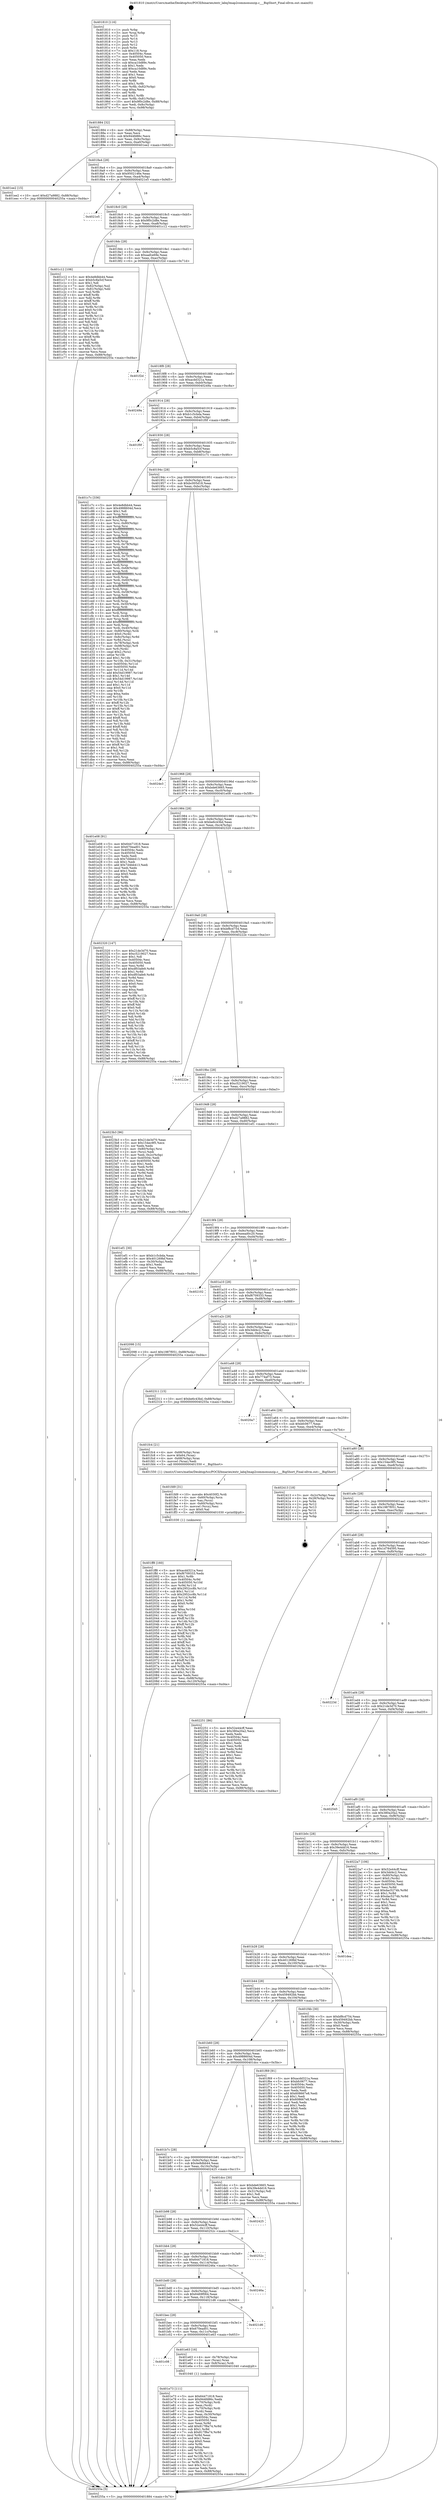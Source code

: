 digraph "0x401810" {
  label = "0x401810 (/mnt/c/Users/mathe/Desktop/tcc/POCII/binaries/extr_labq3map2commonunzip.c___BigShort_Final-ollvm.out::main(0))"
  labelloc = "t"
  node[shape=record]

  Entry [label="",width=0.3,height=0.3,shape=circle,fillcolor=black,style=filled]
  "0x401884" [label="{
     0x401884 [32]\l
     | [instrs]\l
     &nbsp;&nbsp;0x401884 \<+6\>: mov -0x88(%rbp),%eax\l
     &nbsp;&nbsp;0x40188a \<+2\>: mov %eax,%ecx\l
     &nbsp;&nbsp;0x40188c \<+6\>: sub $0x944fd86c,%ecx\l
     &nbsp;&nbsp;0x401892 \<+6\>: mov %eax,-0x9c(%rbp)\l
     &nbsp;&nbsp;0x401898 \<+6\>: mov %ecx,-0xa0(%rbp)\l
     &nbsp;&nbsp;0x40189e \<+6\>: je 0000000000401ee2 \<main+0x6d2\>\l
  }"]
  "0x401ee2" [label="{
     0x401ee2 [15]\l
     | [instrs]\l
     &nbsp;&nbsp;0x401ee2 \<+10\>: movl $0xd27a9882,-0x88(%rbp)\l
     &nbsp;&nbsp;0x401eec \<+5\>: jmp 000000000040255a \<main+0xd4a\>\l
  }"]
  "0x4018a4" [label="{
     0x4018a4 [28]\l
     | [instrs]\l
     &nbsp;&nbsp;0x4018a4 \<+5\>: jmp 00000000004018a9 \<main+0x99\>\l
     &nbsp;&nbsp;0x4018a9 \<+6\>: mov -0x9c(%rbp),%eax\l
     &nbsp;&nbsp;0x4018af \<+5\>: sub $0x9502146e,%eax\l
     &nbsp;&nbsp;0x4018b4 \<+6\>: mov %eax,-0xa4(%rbp)\l
     &nbsp;&nbsp;0x4018ba \<+6\>: je 00000000004021e5 \<main+0x9d5\>\l
  }"]
  Exit [label="",width=0.3,height=0.3,shape=circle,fillcolor=black,style=filled,peripheries=2]
  "0x4021e5" [label="{
     0x4021e5\l
  }", style=dashed]
  "0x4018c0" [label="{
     0x4018c0 [28]\l
     | [instrs]\l
     &nbsp;&nbsp;0x4018c0 \<+5\>: jmp 00000000004018c5 \<main+0xb5\>\l
     &nbsp;&nbsp;0x4018c5 \<+6\>: mov -0x9c(%rbp),%eax\l
     &nbsp;&nbsp;0x4018cb \<+5\>: sub $0x9f0c2d8e,%eax\l
     &nbsp;&nbsp;0x4018d0 \<+6\>: mov %eax,-0xa8(%rbp)\l
     &nbsp;&nbsp;0x4018d6 \<+6\>: je 0000000000401c12 \<main+0x402\>\l
  }"]
  "0x401ff8" [label="{
     0x401ff8 [160]\l
     | [instrs]\l
     &nbsp;&nbsp;0x401ff8 \<+5\>: mov $0xacdd321a,%esi\l
     &nbsp;&nbsp;0x401ffd \<+5\>: mov $0xf6709333,%edx\l
     &nbsp;&nbsp;0x402002 \<+3\>: mov $0x1,%r8b\l
     &nbsp;&nbsp;0x402005 \<+8\>: mov 0x40504c,%r9d\l
     &nbsp;&nbsp;0x40200d \<+8\>: mov 0x405050,%r10d\l
     &nbsp;&nbsp;0x402015 \<+3\>: mov %r9d,%r11d\l
     &nbsp;&nbsp;0x402018 \<+7\>: add $0x2952cc8b,%r11d\l
     &nbsp;&nbsp;0x40201f \<+4\>: sub $0x1,%r11d\l
     &nbsp;&nbsp;0x402023 \<+7\>: sub $0x2952cc8b,%r11d\l
     &nbsp;&nbsp;0x40202a \<+4\>: imul %r11d,%r9d\l
     &nbsp;&nbsp;0x40202e \<+4\>: and $0x1,%r9d\l
     &nbsp;&nbsp;0x402032 \<+4\>: cmp $0x0,%r9d\l
     &nbsp;&nbsp;0x402036 \<+3\>: sete %bl\l
     &nbsp;&nbsp;0x402039 \<+4\>: cmp $0xa,%r10d\l
     &nbsp;&nbsp;0x40203d \<+4\>: setl %r14b\l
     &nbsp;&nbsp;0x402041 \<+3\>: mov %bl,%r15b\l
     &nbsp;&nbsp;0x402044 \<+4\>: xor $0xff,%r15b\l
     &nbsp;&nbsp;0x402048 \<+3\>: mov %r14b,%r12b\l
     &nbsp;&nbsp;0x40204b \<+4\>: xor $0xff,%r12b\l
     &nbsp;&nbsp;0x40204f \<+4\>: xor $0x1,%r8b\l
     &nbsp;&nbsp;0x402053 \<+3\>: mov %r15b,%r13b\l
     &nbsp;&nbsp;0x402056 \<+4\>: and $0xff,%r13b\l
     &nbsp;&nbsp;0x40205a \<+3\>: and %r8b,%bl\l
     &nbsp;&nbsp;0x40205d \<+3\>: mov %r12b,%cl\l
     &nbsp;&nbsp;0x402060 \<+3\>: and $0xff,%cl\l
     &nbsp;&nbsp;0x402063 \<+3\>: and %r8b,%r14b\l
     &nbsp;&nbsp;0x402066 \<+3\>: or %bl,%r13b\l
     &nbsp;&nbsp;0x402069 \<+3\>: or %r14b,%cl\l
     &nbsp;&nbsp;0x40206c \<+3\>: xor %cl,%r13b\l
     &nbsp;&nbsp;0x40206f \<+3\>: or %r12b,%r15b\l
     &nbsp;&nbsp;0x402072 \<+4\>: xor $0xff,%r15b\l
     &nbsp;&nbsp;0x402076 \<+4\>: or $0x1,%r8b\l
     &nbsp;&nbsp;0x40207a \<+3\>: and %r8b,%r15b\l
     &nbsp;&nbsp;0x40207d \<+3\>: or %r15b,%r13b\l
     &nbsp;&nbsp;0x402080 \<+4\>: test $0x1,%r13b\l
     &nbsp;&nbsp;0x402084 \<+3\>: cmovne %edx,%esi\l
     &nbsp;&nbsp;0x402087 \<+6\>: mov %esi,-0x88(%rbp)\l
     &nbsp;&nbsp;0x40208d \<+6\>: mov %eax,-0x120(%rbp)\l
     &nbsp;&nbsp;0x402093 \<+5\>: jmp 000000000040255a \<main+0xd4a\>\l
  }"]
  "0x401c12" [label="{
     0x401c12 [106]\l
     | [instrs]\l
     &nbsp;&nbsp;0x401c12 \<+5\>: mov $0x4e8dbb44,%eax\l
     &nbsp;&nbsp;0x401c17 \<+5\>: mov $0xb5c8a5cf,%ecx\l
     &nbsp;&nbsp;0x401c1c \<+2\>: mov $0x1,%dl\l
     &nbsp;&nbsp;0x401c1e \<+7\>: mov -0x82(%rbp),%sil\l
     &nbsp;&nbsp;0x401c25 \<+7\>: mov -0x81(%rbp),%dil\l
     &nbsp;&nbsp;0x401c2c \<+3\>: mov %sil,%r8b\l
     &nbsp;&nbsp;0x401c2f \<+4\>: xor $0xff,%r8b\l
     &nbsp;&nbsp;0x401c33 \<+3\>: mov %dil,%r9b\l
     &nbsp;&nbsp;0x401c36 \<+4\>: xor $0xff,%r9b\l
     &nbsp;&nbsp;0x401c3a \<+3\>: xor $0x0,%dl\l
     &nbsp;&nbsp;0x401c3d \<+3\>: mov %r8b,%r10b\l
     &nbsp;&nbsp;0x401c40 \<+4\>: and $0x0,%r10b\l
     &nbsp;&nbsp;0x401c44 \<+3\>: and %dl,%sil\l
     &nbsp;&nbsp;0x401c47 \<+3\>: mov %r9b,%r11b\l
     &nbsp;&nbsp;0x401c4a \<+4\>: and $0x0,%r11b\l
     &nbsp;&nbsp;0x401c4e \<+3\>: and %dl,%dil\l
     &nbsp;&nbsp;0x401c51 \<+3\>: or %sil,%r10b\l
     &nbsp;&nbsp;0x401c54 \<+3\>: or %dil,%r11b\l
     &nbsp;&nbsp;0x401c57 \<+3\>: xor %r11b,%r10b\l
     &nbsp;&nbsp;0x401c5a \<+3\>: or %r9b,%r8b\l
     &nbsp;&nbsp;0x401c5d \<+4\>: xor $0xff,%r8b\l
     &nbsp;&nbsp;0x401c61 \<+3\>: or $0x0,%dl\l
     &nbsp;&nbsp;0x401c64 \<+3\>: and %dl,%r8b\l
     &nbsp;&nbsp;0x401c67 \<+3\>: or %r8b,%r10b\l
     &nbsp;&nbsp;0x401c6a \<+4\>: test $0x1,%r10b\l
     &nbsp;&nbsp;0x401c6e \<+3\>: cmovne %ecx,%eax\l
     &nbsp;&nbsp;0x401c71 \<+6\>: mov %eax,-0x88(%rbp)\l
     &nbsp;&nbsp;0x401c77 \<+5\>: jmp 000000000040255a \<main+0xd4a\>\l
  }"]
  "0x4018dc" [label="{
     0x4018dc [28]\l
     | [instrs]\l
     &nbsp;&nbsp;0x4018dc \<+5\>: jmp 00000000004018e1 \<main+0xd1\>\l
     &nbsp;&nbsp;0x4018e1 \<+6\>: mov -0x9c(%rbp),%eax\l
     &nbsp;&nbsp;0x4018e7 \<+5\>: sub $0xaafce69e,%eax\l
     &nbsp;&nbsp;0x4018ec \<+6\>: mov %eax,-0xac(%rbp)\l
     &nbsp;&nbsp;0x4018f2 \<+6\>: je 0000000000401f2d \<main+0x71d\>\l
  }"]
  "0x40255a" [label="{
     0x40255a [5]\l
     | [instrs]\l
     &nbsp;&nbsp;0x40255a \<+5\>: jmp 0000000000401884 \<main+0x74\>\l
  }"]
  "0x401810" [label="{
     0x401810 [116]\l
     | [instrs]\l
     &nbsp;&nbsp;0x401810 \<+1\>: push %rbp\l
     &nbsp;&nbsp;0x401811 \<+3\>: mov %rsp,%rbp\l
     &nbsp;&nbsp;0x401814 \<+2\>: push %r15\l
     &nbsp;&nbsp;0x401816 \<+2\>: push %r14\l
     &nbsp;&nbsp;0x401818 \<+2\>: push %r13\l
     &nbsp;&nbsp;0x40181a \<+2\>: push %r12\l
     &nbsp;&nbsp;0x40181c \<+1\>: push %rbx\l
     &nbsp;&nbsp;0x40181d \<+7\>: sub $0x118,%rsp\l
     &nbsp;&nbsp;0x401824 \<+7\>: mov 0x40504c,%eax\l
     &nbsp;&nbsp;0x40182b \<+7\>: mov 0x405050,%ecx\l
     &nbsp;&nbsp;0x401832 \<+2\>: mov %eax,%edx\l
     &nbsp;&nbsp;0x401834 \<+6\>: sub $0xca10d89c,%edx\l
     &nbsp;&nbsp;0x40183a \<+3\>: sub $0x1,%edx\l
     &nbsp;&nbsp;0x40183d \<+6\>: add $0xca10d89c,%edx\l
     &nbsp;&nbsp;0x401843 \<+3\>: imul %edx,%eax\l
     &nbsp;&nbsp;0x401846 \<+3\>: and $0x1,%eax\l
     &nbsp;&nbsp;0x401849 \<+3\>: cmp $0x0,%eax\l
     &nbsp;&nbsp;0x40184c \<+4\>: sete %r8b\l
     &nbsp;&nbsp;0x401850 \<+4\>: and $0x1,%r8b\l
     &nbsp;&nbsp;0x401854 \<+7\>: mov %r8b,-0x82(%rbp)\l
     &nbsp;&nbsp;0x40185b \<+3\>: cmp $0xa,%ecx\l
     &nbsp;&nbsp;0x40185e \<+4\>: setl %r8b\l
     &nbsp;&nbsp;0x401862 \<+4\>: and $0x1,%r8b\l
     &nbsp;&nbsp;0x401866 \<+7\>: mov %r8b,-0x81(%rbp)\l
     &nbsp;&nbsp;0x40186d \<+10\>: movl $0x9f0c2d8e,-0x88(%rbp)\l
     &nbsp;&nbsp;0x401877 \<+6\>: mov %edi,-0x8c(%rbp)\l
     &nbsp;&nbsp;0x40187d \<+7\>: mov %rsi,-0x98(%rbp)\l
  }"]
  "0x401fd9" [label="{
     0x401fd9 [31]\l
     | [instrs]\l
     &nbsp;&nbsp;0x401fd9 \<+10\>: movabs $0x4030f2,%rdi\l
     &nbsp;&nbsp;0x401fe3 \<+4\>: mov -0x60(%rbp),%rcx\l
     &nbsp;&nbsp;0x401fe7 \<+3\>: mov %ax,(%rcx)\l
     &nbsp;&nbsp;0x401fea \<+4\>: mov -0x60(%rbp),%rcx\l
     &nbsp;&nbsp;0x401fee \<+3\>: movswl (%rcx),%esi\l
     &nbsp;&nbsp;0x401ff1 \<+2\>: mov $0x0,%al\l
     &nbsp;&nbsp;0x401ff3 \<+5\>: call 0000000000401030 \<printf@plt\>\l
     | [calls]\l
     &nbsp;&nbsp;0x401030 \{1\} (unknown)\l
  }"]
  "0x401f2d" [label="{
     0x401f2d\l
  }", style=dashed]
  "0x4018f8" [label="{
     0x4018f8 [28]\l
     | [instrs]\l
     &nbsp;&nbsp;0x4018f8 \<+5\>: jmp 00000000004018fd \<main+0xed\>\l
     &nbsp;&nbsp;0x4018fd \<+6\>: mov -0x9c(%rbp),%eax\l
     &nbsp;&nbsp;0x401903 \<+5\>: sub $0xacdd321a,%eax\l
     &nbsp;&nbsp;0x401908 \<+6\>: mov %eax,-0xb0(%rbp)\l
     &nbsp;&nbsp;0x40190e \<+6\>: je 000000000040249a \<main+0xc8a\>\l
  }"]
  "0x401e73" [label="{
     0x401e73 [111]\l
     | [instrs]\l
     &nbsp;&nbsp;0x401e73 \<+5\>: mov $0x64471818,%ecx\l
     &nbsp;&nbsp;0x401e78 \<+5\>: mov $0x944fd86c,%edx\l
     &nbsp;&nbsp;0x401e7d \<+4\>: mov -0x70(%rbp),%rdi\l
     &nbsp;&nbsp;0x401e81 \<+2\>: mov %eax,(%rdi)\l
     &nbsp;&nbsp;0x401e83 \<+4\>: mov -0x70(%rbp),%rdi\l
     &nbsp;&nbsp;0x401e87 \<+2\>: mov (%rdi),%eax\l
     &nbsp;&nbsp;0x401e89 \<+3\>: mov %eax,-0x30(%rbp)\l
     &nbsp;&nbsp;0x401e8c \<+7\>: mov 0x40504c,%eax\l
     &nbsp;&nbsp;0x401e93 \<+7\>: mov 0x405050,%esi\l
     &nbsp;&nbsp;0x401e9a \<+3\>: mov %eax,%r8d\l
     &nbsp;&nbsp;0x401e9d \<+7\>: add $0x817f8a74,%r8d\l
     &nbsp;&nbsp;0x401ea4 \<+4\>: sub $0x1,%r8d\l
     &nbsp;&nbsp;0x401ea8 \<+7\>: sub $0x817f8a74,%r8d\l
     &nbsp;&nbsp;0x401eaf \<+4\>: imul %r8d,%eax\l
     &nbsp;&nbsp;0x401eb3 \<+3\>: and $0x1,%eax\l
     &nbsp;&nbsp;0x401eb6 \<+3\>: cmp $0x0,%eax\l
     &nbsp;&nbsp;0x401eb9 \<+4\>: sete %r9b\l
     &nbsp;&nbsp;0x401ebd \<+3\>: cmp $0xa,%esi\l
     &nbsp;&nbsp;0x401ec0 \<+4\>: setl %r10b\l
     &nbsp;&nbsp;0x401ec4 \<+3\>: mov %r9b,%r11b\l
     &nbsp;&nbsp;0x401ec7 \<+3\>: and %r10b,%r11b\l
     &nbsp;&nbsp;0x401eca \<+3\>: xor %r10b,%r9b\l
     &nbsp;&nbsp;0x401ecd \<+3\>: or %r9b,%r11b\l
     &nbsp;&nbsp;0x401ed0 \<+4\>: test $0x1,%r11b\l
     &nbsp;&nbsp;0x401ed4 \<+3\>: cmovne %edx,%ecx\l
     &nbsp;&nbsp;0x401ed7 \<+6\>: mov %ecx,-0x88(%rbp)\l
     &nbsp;&nbsp;0x401edd \<+5\>: jmp 000000000040255a \<main+0xd4a\>\l
  }"]
  "0x40249a" [label="{
     0x40249a\l
  }", style=dashed]
  "0x401914" [label="{
     0x401914 [28]\l
     | [instrs]\l
     &nbsp;&nbsp;0x401914 \<+5\>: jmp 0000000000401919 \<main+0x109\>\l
     &nbsp;&nbsp;0x401919 \<+6\>: mov -0x9c(%rbp),%eax\l
     &nbsp;&nbsp;0x40191f \<+5\>: sub $0xb1c5cbda,%eax\l
     &nbsp;&nbsp;0x401924 \<+6\>: mov %eax,-0xb4(%rbp)\l
     &nbsp;&nbsp;0x40192a \<+6\>: je 0000000000401f0f \<main+0x6ff\>\l
  }"]
  "0x401c08" [label="{
     0x401c08\l
  }", style=dashed]
  "0x401f0f" [label="{
     0x401f0f\l
  }", style=dashed]
  "0x401930" [label="{
     0x401930 [28]\l
     | [instrs]\l
     &nbsp;&nbsp;0x401930 \<+5\>: jmp 0000000000401935 \<main+0x125\>\l
     &nbsp;&nbsp;0x401935 \<+6\>: mov -0x9c(%rbp),%eax\l
     &nbsp;&nbsp;0x40193b \<+5\>: sub $0xb5c8a5cf,%eax\l
     &nbsp;&nbsp;0x401940 \<+6\>: mov %eax,-0xb8(%rbp)\l
     &nbsp;&nbsp;0x401946 \<+6\>: je 0000000000401c7c \<main+0x46c\>\l
  }"]
  "0x401e63" [label="{
     0x401e63 [16]\l
     | [instrs]\l
     &nbsp;&nbsp;0x401e63 \<+4\>: mov -0x78(%rbp),%rax\l
     &nbsp;&nbsp;0x401e67 \<+3\>: mov (%rax),%rax\l
     &nbsp;&nbsp;0x401e6a \<+4\>: mov 0x8(%rax),%rdi\l
     &nbsp;&nbsp;0x401e6e \<+5\>: call 0000000000401040 \<atoi@plt\>\l
     | [calls]\l
     &nbsp;&nbsp;0x401040 \{1\} (unknown)\l
  }"]
  "0x401c7c" [label="{
     0x401c7c [336]\l
     | [instrs]\l
     &nbsp;&nbsp;0x401c7c \<+5\>: mov $0x4e8dbb44,%eax\l
     &nbsp;&nbsp;0x401c81 \<+5\>: mov $0x4988604d,%ecx\l
     &nbsp;&nbsp;0x401c86 \<+2\>: mov $0x1,%dl\l
     &nbsp;&nbsp;0x401c88 \<+3\>: mov %rsp,%rsi\l
     &nbsp;&nbsp;0x401c8b \<+4\>: add $0xfffffffffffffff0,%rsi\l
     &nbsp;&nbsp;0x401c8f \<+3\>: mov %rsi,%rsp\l
     &nbsp;&nbsp;0x401c92 \<+4\>: mov %rsi,-0x80(%rbp)\l
     &nbsp;&nbsp;0x401c96 \<+3\>: mov %rsp,%rsi\l
     &nbsp;&nbsp;0x401c99 \<+4\>: add $0xfffffffffffffff0,%rsi\l
     &nbsp;&nbsp;0x401c9d \<+3\>: mov %rsi,%rsp\l
     &nbsp;&nbsp;0x401ca0 \<+3\>: mov %rsp,%rdi\l
     &nbsp;&nbsp;0x401ca3 \<+4\>: add $0xfffffffffffffff0,%rdi\l
     &nbsp;&nbsp;0x401ca7 \<+3\>: mov %rdi,%rsp\l
     &nbsp;&nbsp;0x401caa \<+4\>: mov %rdi,-0x78(%rbp)\l
     &nbsp;&nbsp;0x401cae \<+3\>: mov %rsp,%rdi\l
     &nbsp;&nbsp;0x401cb1 \<+4\>: add $0xfffffffffffffff0,%rdi\l
     &nbsp;&nbsp;0x401cb5 \<+3\>: mov %rdi,%rsp\l
     &nbsp;&nbsp;0x401cb8 \<+4\>: mov %rdi,-0x70(%rbp)\l
     &nbsp;&nbsp;0x401cbc \<+3\>: mov %rsp,%rdi\l
     &nbsp;&nbsp;0x401cbf \<+4\>: add $0xfffffffffffffff0,%rdi\l
     &nbsp;&nbsp;0x401cc3 \<+3\>: mov %rdi,%rsp\l
     &nbsp;&nbsp;0x401cc6 \<+4\>: mov %rdi,-0x68(%rbp)\l
     &nbsp;&nbsp;0x401cca \<+3\>: mov %rsp,%rdi\l
     &nbsp;&nbsp;0x401ccd \<+4\>: add $0xfffffffffffffff0,%rdi\l
     &nbsp;&nbsp;0x401cd1 \<+3\>: mov %rdi,%rsp\l
     &nbsp;&nbsp;0x401cd4 \<+4\>: mov %rdi,-0x60(%rbp)\l
     &nbsp;&nbsp;0x401cd8 \<+3\>: mov %rsp,%rdi\l
     &nbsp;&nbsp;0x401cdb \<+4\>: add $0xfffffffffffffff0,%rdi\l
     &nbsp;&nbsp;0x401cdf \<+3\>: mov %rdi,%rsp\l
     &nbsp;&nbsp;0x401ce2 \<+4\>: mov %rdi,-0x58(%rbp)\l
     &nbsp;&nbsp;0x401ce6 \<+3\>: mov %rsp,%rdi\l
     &nbsp;&nbsp;0x401ce9 \<+4\>: add $0xfffffffffffffff0,%rdi\l
     &nbsp;&nbsp;0x401ced \<+3\>: mov %rdi,%rsp\l
     &nbsp;&nbsp;0x401cf0 \<+4\>: mov %rdi,-0x50(%rbp)\l
     &nbsp;&nbsp;0x401cf4 \<+3\>: mov %rsp,%rdi\l
     &nbsp;&nbsp;0x401cf7 \<+4\>: add $0xfffffffffffffff0,%rdi\l
     &nbsp;&nbsp;0x401cfb \<+3\>: mov %rdi,%rsp\l
     &nbsp;&nbsp;0x401cfe \<+4\>: mov %rdi,-0x48(%rbp)\l
     &nbsp;&nbsp;0x401d02 \<+3\>: mov %rsp,%rdi\l
     &nbsp;&nbsp;0x401d05 \<+4\>: add $0xfffffffffffffff0,%rdi\l
     &nbsp;&nbsp;0x401d09 \<+3\>: mov %rdi,%rsp\l
     &nbsp;&nbsp;0x401d0c \<+4\>: mov %rdi,-0x40(%rbp)\l
     &nbsp;&nbsp;0x401d10 \<+4\>: mov -0x80(%rbp),%rdi\l
     &nbsp;&nbsp;0x401d14 \<+6\>: movl $0x0,(%rdi)\l
     &nbsp;&nbsp;0x401d1a \<+7\>: mov -0x8c(%rbp),%r8d\l
     &nbsp;&nbsp;0x401d21 \<+3\>: mov %r8d,(%rsi)\l
     &nbsp;&nbsp;0x401d24 \<+4\>: mov -0x78(%rbp),%rdi\l
     &nbsp;&nbsp;0x401d28 \<+7\>: mov -0x98(%rbp),%r9\l
     &nbsp;&nbsp;0x401d2f \<+3\>: mov %r9,(%rdi)\l
     &nbsp;&nbsp;0x401d32 \<+3\>: cmpl $0x2,(%rsi)\l
     &nbsp;&nbsp;0x401d35 \<+4\>: setne %r10b\l
     &nbsp;&nbsp;0x401d39 \<+4\>: and $0x1,%r10b\l
     &nbsp;&nbsp;0x401d3d \<+4\>: mov %r10b,-0x31(%rbp)\l
     &nbsp;&nbsp;0x401d41 \<+8\>: mov 0x40504c,%r11d\l
     &nbsp;&nbsp;0x401d49 \<+7\>: mov 0x405050,%ebx\l
     &nbsp;&nbsp;0x401d50 \<+3\>: mov %r11d,%r14d\l
     &nbsp;&nbsp;0x401d53 \<+7\>: add $0x54d19987,%r14d\l
     &nbsp;&nbsp;0x401d5a \<+4\>: sub $0x1,%r14d\l
     &nbsp;&nbsp;0x401d5e \<+7\>: sub $0x54d19987,%r14d\l
     &nbsp;&nbsp;0x401d65 \<+4\>: imul %r14d,%r11d\l
     &nbsp;&nbsp;0x401d69 \<+4\>: and $0x1,%r11d\l
     &nbsp;&nbsp;0x401d6d \<+4\>: cmp $0x0,%r11d\l
     &nbsp;&nbsp;0x401d71 \<+4\>: sete %r10b\l
     &nbsp;&nbsp;0x401d75 \<+3\>: cmp $0xa,%ebx\l
     &nbsp;&nbsp;0x401d78 \<+4\>: setl %r15b\l
     &nbsp;&nbsp;0x401d7c \<+3\>: mov %r10b,%r12b\l
     &nbsp;&nbsp;0x401d7f \<+4\>: xor $0xff,%r12b\l
     &nbsp;&nbsp;0x401d83 \<+3\>: mov %r15b,%r13b\l
     &nbsp;&nbsp;0x401d86 \<+4\>: xor $0xff,%r13b\l
     &nbsp;&nbsp;0x401d8a \<+3\>: xor $0x1,%dl\l
     &nbsp;&nbsp;0x401d8d \<+3\>: mov %r12b,%sil\l
     &nbsp;&nbsp;0x401d90 \<+4\>: and $0xff,%sil\l
     &nbsp;&nbsp;0x401d94 \<+3\>: and %dl,%r10b\l
     &nbsp;&nbsp;0x401d97 \<+3\>: mov %r13b,%dil\l
     &nbsp;&nbsp;0x401d9a \<+4\>: and $0xff,%dil\l
     &nbsp;&nbsp;0x401d9e \<+3\>: and %dl,%r15b\l
     &nbsp;&nbsp;0x401da1 \<+3\>: or %r10b,%sil\l
     &nbsp;&nbsp;0x401da4 \<+3\>: or %r15b,%dil\l
     &nbsp;&nbsp;0x401da7 \<+3\>: xor %dil,%sil\l
     &nbsp;&nbsp;0x401daa \<+3\>: or %r13b,%r12b\l
     &nbsp;&nbsp;0x401dad \<+4\>: xor $0xff,%r12b\l
     &nbsp;&nbsp;0x401db1 \<+3\>: or $0x1,%dl\l
     &nbsp;&nbsp;0x401db4 \<+3\>: and %dl,%r12b\l
     &nbsp;&nbsp;0x401db7 \<+3\>: or %r12b,%sil\l
     &nbsp;&nbsp;0x401dba \<+4\>: test $0x1,%sil\l
     &nbsp;&nbsp;0x401dbe \<+3\>: cmovne %ecx,%eax\l
     &nbsp;&nbsp;0x401dc1 \<+6\>: mov %eax,-0x88(%rbp)\l
     &nbsp;&nbsp;0x401dc7 \<+5\>: jmp 000000000040255a \<main+0xd4a\>\l
  }"]
  "0x40194c" [label="{
     0x40194c [28]\l
     | [instrs]\l
     &nbsp;&nbsp;0x40194c \<+5\>: jmp 0000000000401951 \<main+0x141\>\l
     &nbsp;&nbsp;0x401951 \<+6\>: mov -0x9c(%rbp),%eax\l
     &nbsp;&nbsp;0x401957 \<+5\>: sub $0xbc005d18,%eax\l
     &nbsp;&nbsp;0x40195c \<+6\>: mov %eax,-0xbc(%rbp)\l
     &nbsp;&nbsp;0x401962 \<+6\>: je 00000000004024e3 \<main+0xcd3\>\l
  }"]
  "0x401bec" [label="{
     0x401bec [28]\l
     | [instrs]\l
     &nbsp;&nbsp;0x401bec \<+5\>: jmp 0000000000401bf1 \<main+0x3e1\>\l
     &nbsp;&nbsp;0x401bf1 \<+6\>: mov -0x9c(%rbp),%eax\l
     &nbsp;&nbsp;0x401bf7 \<+5\>: sub $0x670ead01,%eax\l
     &nbsp;&nbsp;0x401bfc \<+6\>: mov %eax,-0x11c(%rbp)\l
     &nbsp;&nbsp;0x401c02 \<+6\>: je 0000000000401e63 \<main+0x653\>\l
  }"]
  "0x4021d6" [label="{
     0x4021d6\l
  }", style=dashed]
  "0x4024e3" [label="{
     0x4024e3\l
  }", style=dashed]
  "0x401968" [label="{
     0x401968 [28]\l
     | [instrs]\l
     &nbsp;&nbsp;0x401968 \<+5\>: jmp 000000000040196d \<main+0x15d\>\l
     &nbsp;&nbsp;0x40196d \<+6\>: mov -0x9c(%rbp),%eax\l
     &nbsp;&nbsp;0x401973 \<+5\>: sub $0xbde63665,%eax\l
     &nbsp;&nbsp;0x401978 \<+6\>: mov %eax,-0xc0(%rbp)\l
     &nbsp;&nbsp;0x40197e \<+6\>: je 0000000000401e08 \<main+0x5f8\>\l
  }"]
  "0x401bd0" [label="{
     0x401bd0 [28]\l
     | [instrs]\l
     &nbsp;&nbsp;0x401bd0 \<+5\>: jmp 0000000000401bd5 \<main+0x3c5\>\l
     &nbsp;&nbsp;0x401bd5 \<+6\>: mov -0x9c(%rbp),%eax\l
     &nbsp;&nbsp;0x401bdb \<+5\>: sub $0x6469f064,%eax\l
     &nbsp;&nbsp;0x401be0 \<+6\>: mov %eax,-0x118(%rbp)\l
     &nbsp;&nbsp;0x401be6 \<+6\>: je 00000000004021d6 \<main+0x9c6\>\l
  }"]
  "0x401e08" [label="{
     0x401e08 [91]\l
     | [instrs]\l
     &nbsp;&nbsp;0x401e08 \<+5\>: mov $0x64471818,%eax\l
     &nbsp;&nbsp;0x401e0d \<+5\>: mov $0x670ead01,%ecx\l
     &nbsp;&nbsp;0x401e12 \<+7\>: mov 0x40504c,%edx\l
     &nbsp;&nbsp;0x401e19 \<+7\>: mov 0x405050,%esi\l
     &nbsp;&nbsp;0x401e20 \<+2\>: mov %edx,%edi\l
     &nbsp;&nbsp;0x401e22 \<+6\>: sub $0x7d4bb413,%edi\l
     &nbsp;&nbsp;0x401e28 \<+3\>: sub $0x1,%edi\l
     &nbsp;&nbsp;0x401e2b \<+6\>: add $0x7d4bb413,%edi\l
     &nbsp;&nbsp;0x401e31 \<+3\>: imul %edi,%edx\l
     &nbsp;&nbsp;0x401e34 \<+3\>: and $0x1,%edx\l
     &nbsp;&nbsp;0x401e37 \<+3\>: cmp $0x0,%edx\l
     &nbsp;&nbsp;0x401e3a \<+4\>: sete %r8b\l
     &nbsp;&nbsp;0x401e3e \<+3\>: cmp $0xa,%esi\l
     &nbsp;&nbsp;0x401e41 \<+4\>: setl %r9b\l
     &nbsp;&nbsp;0x401e45 \<+3\>: mov %r8b,%r10b\l
     &nbsp;&nbsp;0x401e48 \<+3\>: and %r9b,%r10b\l
     &nbsp;&nbsp;0x401e4b \<+3\>: xor %r9b,%r8b\l
     &nbsp;&nbsp;0x401e4e \<+3\>: or %r8b,%r10b\l
     &nbsp;&nbsp;0x401e51 \<+4\>: test $0x1,%r10b\l
     &nbsp;&nbsp;0x401e55 \<+3\>: cmovne %ecx,%eax\l
     &nbsp;&nbsp;0x401e58 \<+6\>: mov %eax,-0x88(%rbp)\l
     &nbsp;&nbsp;0x401e5e \<+5\>: jmp 000000000040255a \<main+0xd4a\>\l
  }"]
  "0x401984" [label="{
     0x401984 [28]\l
     | [instrs]\l
     &nbsp;&nbsp;0x401984 \<+5\>: jmp 0000000000401989 \<main+0x179\>\l
     &nbsp;&nbsp;0x401989 \<+6\>: mov -0x9c(%rbp),%eax\l
     &nbsp;&nbsp;0x40198f \<+5\>: sub $0xbe6c43bd,%eax\l
     &nbsp;&nbsp;0x401994 \<+6\>: mov %eax,-0xc4(%rbp)\l
     &nbsp;&nbsp;0x40199a \<+6\>: je 0000000000402320 \<main+0xb10\>\l
  }"]
  "0x40246a" [label="{
     0x40246a\l
  }", style=dashed]
  "0x402320" [label="{
     0x402320 [147]\l
     | [instrs]\l
     &nbsp;&nbsp;0x402320 \<+5\>: mov $0x21de3d70,%eax\l
     &nbsp;&nbsp;0x402325 \<+5\>: mov $0xc5219027,%ecx\l
     &nbsp;&nbsp;0x40232a \<+2\>: mov $0x1,%dl\l
     &nbsp;&nbsp;0x40232c \<+7\>: mov 0x40504c,%esi\l
     &nbsp;&nbsp;0x402333 \<+7\>: mov 0x405050,%edi\l
     &nbsp;&nbsp;0x40233a \<+3\>: mov %esi,%r8d\l
     &nbsp;&nbsp;0x40233d \<+7\>: add $0xdf03afe9,%r8d\l
     &nbsp;&nbsp;0x402344 \<+4\>: sub $0x1,%r8d\l
     &nbsp;&nbsp;0x402348 \<+7\>: sub $0xdf03afe9,%r8d\l
     &nbsp;&nbsp;0x40234f \<+4\>: imul %r8d,%esi\l
     &nbsp;&nbsp;0x402353 \<+3\>: and $0x1,%esi\l
     &nbsp;&nbsp;0x402356 \<+3\>: cmp $0x0,%esi\l
     &nbsp;&nbsp;0x402359 \<+4\>: sete %r9b\l
     &nbsp;&nbsp;0x40235d \<+3\>: cmp $0xa,%edi\l
     &nbsp;&nbsp;0x402360 \<+4\>: setl %r10b\l
     &nbsp;&nbsp;0x402364 \<+3\>: mov %r9b,%r11b\l
     &nbsp;&nbsp;0x402367 \<+4\>: xor $0xff,%r11b\l
     &nbsp;&nbsp;0x40236b \<+3\>: mov %r10b,%bl\l
     &nbsp;&nbsp;0x40236e \<+3\>: xor $0xff,%bl\l
     &nbsp;&nbsp;0x402371 \<+3\>: xor $0x0,%dl\l
     &nbsp;&nbsp;0x402374 \<+3\>: mov %r11b,%r14b\l
     &nbsp;&nbsp;0x402377 \<+4\>: and $0x0,%r14b\l
     &nbsp;&nbsp;0x40237b \<+3\>: and %dl,%r9b\l
     &nbsp;&nbsp;0x40237e \<+3\>: mov %bl,%r15b\l
     &nbsp;&nbsp;0x402381 \<+4\>: and $0x0,%r15b\l
     &nbsp;&nbsp;0x402385 \<+3\>: and %dl,%r10b\l
     &nbsp;&nbsp;0x402388 \<+3\>: or %r9b,%r14b\l
     &nbsp;&nbsp;0x40238b \<+3\>: or %r10b,%r15b\l
     &nbsp;&nbsp;0x40238e \<+3\>: xor %r15b,%r14b\l
     &nbsp;&nbsp;0x402391 \<+3\>: or %bl,%r11b\l
     &nbsp;&nbsp;0x402394 \<+4\>: xor $0xff,%r11b\l
     &nbsp;&nbsp;0x402398 \<+3\>: or $0x0,%dl\l
     &nbsp;&nbsp;0x40239b \<+3\>: and %dl,%r11b\l
     &nbsp;&nbsp;0x40239e \<+3\>: or %r11b,%r14b\l
     &nbsp;&nbsp;0x4023a1 \<+4\>: test $0x1,%r14b\l
     &nbsp;&nbsp;0x4023a5 \<+3\>: cmovne %ecx,%eax\l
     &nbsp;&nbsp;0x4023a8 \<+6\>: mov %eax,-0x88(%rbp)\l
     &nbsp;&nbsp;0x4023ae \<+5\>: jmp 000000000040255a \<main+0xd4a\>\l
  }"]
  "0x4019a0" [label="{
     0x4019a0 [28]\l
     | [instrs]\l
     &nbsp;&nbsp;0x4019a0 \<+5\>: jmp 00000000004019a5 \<main+0x195\>\l
     &nbsp;&nbsp;0x4019a5 \<+6\>: mov -0x9c(%rbp),%eax\l
     &nbsp;&nbsp;0x4019ab \<+5\>: sub $0xbf8cd754,%eax\l
     &nbsp;&nbsp;0x4019b0 \<+6\>: mov %eax,-0xc8(%rbp)\l
     &nbsp;&nbsp;0x4019b6 \<+6\>: je 000000000040222e \<main+0xa1e\>\l
  }"]
  "0x401bb4" [label="{
     0x401bb4 [28]\l
     | [instrs]\l
     &nbsp;&nbsp;0x401bb4 \<+5\>: jmp 0000000000401bb9 \<main+0x3a9\>\l
     &nbsp;&nbsp;0x401bb9 \<+6\>: mov -0x9c(%rbp),%eax\l
     &nbsp;&nbsp;0x401bbf \<+5\>: sub $0x64471818,%eax\l
     &nbsp;&nbsp;0x401bc4 \<+6\>: mov %eax,-0x114(%rbp)\l
     &nbsp;&nbsp;0x401bca \<+6\>: je 000000000040246a \<main+0xc5a\>\l
  }"]
  "0x40222e" [label="{
     0x40222e\l
  }", style=dashed]
  "0x4019bc" [label="{
     0x4019bc [28]\l
     | [instrs]\l
     &nbsp;&nbsp;0x4019bc \<+5\>: jmp 00000000004019c1 \<main+0x1b1\>\l
     &nbsp;&nbsp;0x4019c1 \<+6\>: mov -0x9c(%rbp),%eax\l
     &nbsp;&nbsp;0x4019c7 \<+5\>: sub $0xc5219027,%eax\l
     &nbsp;&nbsp;0x4019cc \<+6\>: mov %eax,-0xcc(%rbp)\l
     &nbsp;&nbsp;0x4019d2 \<+6\>: je 00000000004023b3 \<main+0xba3\>\l
  }"]
  "0x40252c" [label="{
     0x40252c\l
  }", style=dashed]
  "0x4023b3" [label="{
     0x4023b3 [96]\l
     | [instrs]\l
     &nbsp;&nbsp;0x4023b3 \<+5\>: mov $0x21de3d70,%eax\l
     &nbsp;&nbsp;0x4023b8 \<+5\>: mov $0x154ec9f5,%ecx\l
     &nbsp;&nbsp;0x4023bd \<+2\>: xor %edx,%edx\l
     &nbsp;&nbsp;0x4023bf \<+4\>: mov -0x80(%rbp),%rsi\l
     &nbsp;&nbsp;0x4023c3 \<+2\>: mov (%rsi),%edi\l
     &nbsp;&nbsp;0x4023c5 \<+3\>: mov %edi,-0x2c(%rbp)\l
     &nbsp;&nbsp;0x4023c8 \<+7\>: mov 0x40504c,%edi\l
     &nbsp;&nbsp;0x4023cf \<+8\>: mov 0x405050,%r8d\l
     &nbsp;&nbsp;0x4023d7 \<+3\>: sub $0x1,%edx\l
     &nbsp;&nbsp;0x4023da \<+3\>: mov %edi,%r9d\l
     &nbsp;&nbsp;0x4023dd \<+3\>: add %edx,%r9d\l
     &nbsp;&nbsp;0x4023e0 \<+4\>: imul %r9d,%edi\l
     &nbsp;&nbsp;0x4023e4 \<+3\>: and $0x1,%edi\l
     &nbsp;&nbsp;0x4023e7 \<+3\>: cmp $0x0,%edi\l
     &nbsp;&nbsp;0x4023ea \<+4\>: sete %r10b\l
     &nbsp;&nbsp;0x4023ee \<+4\>: cmp $0xa,%r8d\l
     &nbsp;&nbsp;0x4023f2 \<+4\>: setl %r11b\l
     &nbsp;&nbsp;0x4023f6 \<+3\>: mov %r10b,%bl\l
     &nbsp;&nbsp;0x4023f9 \<+3\>: and %r11b,%bl\l
     &nbsp;&nbsp;0x4023fc \<+3\>: xor %r11b,%r10b\l
     &nbsp;&nbsp;0x4023ff \<+3\>: or %r10b,%bl\l
     &nbsp;&nbsp;0x402402 \<+3\>: test $0x1,%bl\l
     &nbsp;&nbsp;0x402405 \<+3\>: cmovne %ecx,%eax\l
     &nbsp;&nbsp;0x402408 \<+6\>: mov %eax,-0x88(%rbp)\l
     &nbsp;&nbsp;0x40240e \<+5\>: jmp 000000000040255a \<main+0xd4a\>\l
  }"]
  "0x4019d8" [label="{
     0x4019d8 [28]\l
     | [instrs]\l
     &nbsp;&nbsp;0x4019d8 \<+5\>: jmp 00000000004019dd \<main+0x1cd\>\l
     &nbsp;&nbsp;0x4019dd \<+6\>: mov -0x9c(%rbp),%eax\l
     &nbsp;&nbsp;0x4019e3 \<+5\>: sub $0xd27a9882,%eax\l
     &nbsp;&nbsp;0x4019e8 \<+6\>: mov %eax,-0xd0(%rbp)\l
     &nbsp;&nbsp;0x4019ee \<+6\>: je 0000000000401ef1 \<main+0x6e1\>\l
  }"]
  "0x401b98" [label="{
     0x401b98 [28]\l
     | [instrs]\l
     &nbsp;&nbsp;0x401b98 \<+5\>: jmp 0000000000401b9d \<main+0x38d\>\l
     &nbsp;&nbsp;0x401b9d \<+6\>: mov -0x9c(%rbp),%eax\l
     &nbsp;&nbsp;0x401ba3 \<+5\>: sub $0x52e44cff,%eax\l
     &nbsp;&nbsp;0x401ba8 \<+6\>: mov %eax,-0x110(%rbp)\l
     &nbsp;&nbsp;0x401bae \<+6\>: je 000000000040252c \<main+0xd1c\>\l
  }"]
  "0x401ef1" [label="{
     0x401ef1 [30]\l
     | [instrs]\l
     &nbsp;&nbsp;0x401ef1 \<+5\>: mov $0xb1c5cbda,%eax\l
     &nbsp;&nbsp;0x401ef6 \<+5\>: mov $0x401269bf,%ecx\l
     &nbsp;&nbsp;0x401efb \<+3\>: mov -0x30(%rbp),%edx\l
     &nbsp;&nbsp;0x401efe \<+3\>: cmp $0x1,%edx\l
     &nbsp;&nbsp;0x401f01 \<+3\>: cmovl %ecx,%eax\l
     &nbsp;&nbsp;0x401f04 \<+6\>: mov %eax,-0x88(%rbp)\l
     &nbsp;&nbsp;0x401f0a \<+5\>: jmp 000000000040255a \<main+0xd4a\>\l
  }"]
  "0x4019f4" [label="{
     0x4019f4 [28]\l
     | [instrs]\l
     &nbsp;&nbsp;0x4019f4 \<+5\>: jmp 00000000004019f9 \<main+0x1e9\>\l
     &nbsp;&nbsp;0x4019f9 \<+6\>: mov -0x9c(%rbp),%eax\l
     &nbsp;&nbsp;0x4019ff \<+5\>: sub $0xeead0c20,%eax\l
     &nbsp;&nbsp;0x401a04 \<+6\>: mov %eax,-0xd4(%rbp)\l
     &nbsp;&nbsp;0x401a0a \<+6\>: je 0000000000402102 \<main+0x8f2\>\l
  }"]
  "0x402425" [label="{
     0x402425\l
  }", style=dashed]
  "0x402102" [label="{
     0x402102\l
  }", style=dashed]
  "0x401a10" [label="{
     0x401a10 [28]\l
     | [instrs]\l
     &nbsp;&nbsp;0x401a10 \<+5\>: jmp 0000000000401a15 \<main+0x205\>\l
     &nbsp;&nbsp;0x401a15 \<+6\>: mov -0x9c(%rbp),%eax\l
     &nbsp;&nbsp;0x401a1b \<+5\>: sub $0xf6709333,%eax\l
     &nbsp;&nbsp;0x401a20 \<+6\>: mov %eax,-0xd8(%rbp)\l
     &nbsp;&nbsp;0x401a26 \<+6\>: je 0000000000402098 \<main+0x888\>\l
  }"]
  "0x401b7c" [label="{
     0x401b7c [28]\l
     | [instrs]\l
     &nbsp;&nbsp;0x401b7c \<+5\>: jmp 0000000000401b81 \<main+0x371\>\l
     &nbsp;&nbsp;0x401b81 \<+6\>: mov -0x9c(%rbp),%eax\l
     &nbsp;&nbsp;0x401b87 \<+5\>: sub $0x4e8dbb44,%eax\l
     &nbsp;&nbsp;0x401b8c \<+6\>: mov %eax,-0x10c(%rbp)\l
     &nbsp;&nbsp;0x401b92 \<+6\>: je 0000000000402425 \<main+0xc15\>\l
  }"]
  "0x402098" [label="{
     0x402098 [15]\l
     | [instrs]\l
     &nbsp;&nbsp;0x402098 \<+10\>: movl $0x1987f051,-0x88(%rbp)\l
     &nbsp;&nbsp;0x4020a2 \<+5\>: jmp 000000000040255a \<main+0xd4a\>\l
  }"]
  "0x401a2c" [label="{
     0x401a2c [28]\l
     | [instrs]\l
     &nbsp;&nbsp;0x401a2c \<+5\>: jmp 0000000000401a31 \<main+0x221\>\l
     &nbsp;&nbsp;0x401a31 \<+6\>: mov -0x9c(%rbp),%eax\l
     &nbsp;&nbsp;0x401a37 \<+5\>: sub $0x3dd4c2,%eax\l
     &nbsp;&nbsp;0x401a3c \<+6\>: mov %eax,-0xdc(%rbp)\l
     &nbsp;&nbsp;0x401a42 \<+6\>: je 0000000000402311 \<main+0xb01\>\l
  }"]
  "0x401dcc" [label="{
     0x401dcc [30]\l
     | [instrs]\l
     &nbsp;&nbsp;0x401dcc \<+5\>: mov $0xbde63665,%eax\l
     &nbsp;&nbsp;0x401dd1 \<+5\>: mov $0x39e4dd16,%ecx\l
     &nbsp;&nbsp;0x401dd6 \<+3\>: mov -0x31(%rbp),%dl\l
     &nbsp;&nbsp;0x401dd9 \<+3\>: test $0x1,%dl\l
     &nbsp;&nbsp;0x401ddc \<+3\>: cmovne %ecx,%eax\l
     &nbsp;&nbsp;0x401ddf \<+6\>: mov %eax,-0x88(%rbp)\l
     &nbsp;&nbsp;0x401de5 \<+5\>: jmp 000000000040255a \<main+0xd4a\>\l
  }"]
  "0x402311" [label="{
     0x402311 [15]\l
     | [instrs]\l
     &nbsp;&nbsp;0x402311 \<+10\>: movl $0xbe6c43bd,-0x88(%rbp)\l
     &nbsp;&nbsp;0x40231b \<+5\>: jmp 000000000040255a \<main+0xd4a\>\l
  }"]
  "0x401a48" [label="{
     0x401a48 [28]\l
     | [instrs]\l
     &nbsp;&nbsp;0x401a48 \<+5\>: jmp 0000000000401a4d \<main+0x23d\>\l
     &nbsp;&nbsp;0x401a4d \<+6\>: mov -0x9c(%rbp),%eax\l
     &nbsp;&nbsp;0x401a53 \<+5\>: sub $0x774af73,%eax\l
     &nbsp;&nbsp;0x401a58 \<+6\>: mov %eax,-0xe0(%rbp)\l
     &nbsp;&nbsp;0x401a5e \<+6\>: je 00000000004020a7 \<main+0x897\>\l
  }"]
  "0x401b60" [label="{
     0x401b60 [28]\l
     | [instrs]\l
     &nbsp;&nbsp;0x401b60 \<+5\>: jmp 0000000000401b65 \<main+0x355\>\l
     &nbsp;&nbsp;0x401b65 \<+6\>: mov -0x9c(%rbp),%eax\l
     &nbsp;&nbsp;0x401b6b \<+5\>: sub $0x4988604d,%eax\l
     &nbsp;&nbsp;0x401b70 \<+6\>: mov %eax,-0x108(%rbp)\l
     &nbsp;&nbsp;0x401b76 \<+6\>: je 0000000000401dcc \<main+0x5bc\>\l
  }"]
  "0x4020a7" [label="{
     0x4020a7\l
  }", style=dashed]
  "0x401a64" [label="{
     0x401a64 [28]\l
     | [instrs]\l
     &nbsp;&nbsp;0x401a64 \<+5\>: jmp 0000000000401a69 \<main+0x259\>\l
     &nbsp;&nbsp;0x401a69 \<+6\>: mov -0x9c(%rbp),%eax\l
     &nbsp;&nbsp;0x401a6f \<+5\>: sub $0xbfc0677,%eax\l
     &nbsp;&nbsp;0x401a74 \<+6\>: mov %eax,-0xe4(%rbp)\l
     &nbsp;&nbsp;0x401a7a \<+6\>: je 0000000000401fc4 \<main+0x7b4\>\l
  }"]
  "0x401f69" [label="{
     0x401f69 [91]\l
     | [instrs]\l
     &nbsp;&nbsp;0x401f69 \<+5\>: mov $0xacdd321a,%eax\l
     &nbsp;&nbsp;0x401f6e \<+5\>: mov $0xbfc0677,%ecx\l
     &nbsp;&nbsp;0x401f73 \<+7\>: mov 0x40504c,%edx\l
     &nbsp;&nbsp;0x401f7a \<+7\>: mov 0x405050,%esi\l
     &nbsp;&nbsp;0x401f81 \<+2\>: mov %edx,%edi\l
     &nbsp;&nbsp;0x401f83 \<+6\>: add $0x608667e8,%edi\l
     &nbsp;&nbsp;0x401f89 \<+3\>: sub $0x1,%edi\l
     &nbsp;&nbsp;0x401f8c \<+6\>: sub $0x608667e8,%edi\l
     &nbsp;&nbsp;0x401f92 \<+3\>: imul %edi,%edx\l
     &nbsp;&nbsp;0x401f95 \<+3\>: and $0x1,%edx\l
     &nbsp;&nbsp;0x401f98 \<+3\>: cmp $0x0,%edx\l
     &nbsp;&nbsp;0x401f9b \<+4\>: sete %r8b\l
     &nbsp;&nbsp;0x401f9f \<+3\>: cmp $0xa,%esi\l
     &nbsp;&nbsp;0x401fa2 \<+4\>: setl %r9b\l
     &nbsp;&nbsp;0x401fa6 \<+3\>: mov %r8b,%r10b\l
     &nbsp;&nbsp;0x401fa9 \<+3\>: and %r9b,%r10b\l
     &nbsp;&nbsp;0x401fac \<+3\>: xor %r9b,%r8b\l
     &nbsp;&nbsp;0x401faf \<+3\>: or %r8b,%r10b\l
     &nbsp;&nbsp;0x401fb2 \<+4\>: test $0x1,%r10b\l
     &nbsp;&nbsp;0x401fb6 \<+3\>: cmovne %ecx,%eax\l
     &nbsp;&nbsp;0x401fb9 \<+6\>: mov %eax,-0x88(%rbp)\l
     &nbsp;&nbsp;0x401fbf \<+5\>: jmp 000000000040255a \<main+0xd4a\>\l
  }"]
  "0x401fc4" [label="{
     0x401fc4 [21]\l
     | [instrs]\l
     &nbsp;&nbsp;0x401fc4 \<+4\>: mov -0x68(%rbp),%rax\l
     &nbsp;&nbsp;0x401fc8 \<+5\>: movw $0x64,(%rax)\l
     &nbsp;&nbsp;0x401fcd \<+4\>: mov -0x68(%rbp),%rax\l
     &nbsp;&nbsp;0x401fd1 \<+3\>: movswl (%rax),%edi\l
     &nbsp;&nbsp;0x401fd4 \<+5\>: call 0000000000401550 \<__BigShort\>\l
     | [calls]\l
     &nbsp;&nbsp;0x401550 \{1\} (/mnt/c/Users/mathe/Desktop/tcc/POCII/binaries/extr_labq3map2commonunzip.c___BigShort_Final-ollvm.out::__BigShort)\l
  }"]
  "0x401a80" [label="{
     0x401a80 [28]\l
     | [instrs]\l
     &nbsp;&nbsp;0x401a80 \<+5\>: jmp 0000000000401a85 \<main+0x275\>\l
     &nbsp;&nbsp;0x401a85 \<+6\>: mov -0x9c(%rbp),%eax\l
     &nbsp;&nbsp;0x401a8b \<+5\>: sub $0x154ec9f5,%eax\l
     &nbsp;&nbsp;0x401a90 \<+6\>: mov %eax,-0xe8(%rbp)\l
     &nbsp;&nbsp;0x401a96 \<+6\>: je 0000000000402413 \<main+0xc03\>\l
  }"]
  "0x401b44" [label="{
     0x401b44 [28]\l
     | [instrs]\l
     &nbsp;&nbsp;0x401b44 \<+5\>: jmp 0000000000401b49 \<main+0x339\>\l
     &nbsp;&nbsp;0x401b49 \<+6\>: mov -0x9c(%rbp),%eax\l
     &nbsp;&nbsp;0x401b4f \<+5\>: sub $0x459492bb,%eax\l
     &nbsp;&nbsp;0x401b54 \<+6\>: mov %eax,-0x104(%rbp)\l
     &nbsp;&nbsp;0x401b5a \<+6\>: je 0000000000401f69 \<main+0x759\>\l
  }"]
  "0x402413" [label="{
     0x402413 [18]\l
     | [instrs]\l
     &nbsp;&nbsp;0x402413 \<+3\>: mov -0x2c(%rbp),%eax\l
     &nbsp;&nbsp;0x402416 \<+4\>: lea -0x28(%rbp),%rsp\l
     &nbsp;&nbsp;0x40241a \<+1\>: pop %rbx\l
     &nbsp;&nbsp;0x40241b \<+2\>: pop %r12\l
     &nbsp;&nbsp;0x40241d \<+2\>: pop %r13\l
     &nbsp;&nbsp;0x40241f \<+2\>: pop %r14\l
     &nbsp;&nbsp;0x402421 \<+2\>: pop %r15\l
     &nbsp;&nbsp;0x402423 \<+1\>: pop %rbp\l
     &nbsp;&nbsp;0x402424 \<+1\>: ret\l
  }"]
  "0x401a9c" [label="{
     0x401a9c [28]\l
     | [instrs]\l
     &nbsp;&nbsp;0x401a9c \<+5\>: jmp 0000000000401aa1 \<main+0x291\>\l
     &nbsp;&nbsp;0x401aa1 \<+6\>: mov -0x9c(%rbp),%eax\l
     &nbsp;&nbsp;0x401aa7 \<+5\>: sub $0x1987f051,%eax\l
     &nbsp;&nbsp;0x401aac \<+6\>: mov %eax,-0xec(%rbp)\l
     &nbsp;&nbsp;0x401ab2 \<+6\>: je 0000000000402251 \<main+0xa41\>\l
  }"]
  "0x401f4b" [label="{
     0x401f4b [30]\l
     | [instrs]\l
     &nbsp;&nbsp;0x401f4b \<+5\>: mov $0xbf8cd754,%eax\l
     &nbsp;&nbsp;0x401f50 \<+5\>: mov $0x459492bb,%ecx\l
     &nbsp;&nbsp;0x401f55 \<+3\>: mov -0x30(%rbp),%edx\l
     &nbsp;&nbsp;0x401f58 \<+3\>: cmp $0x0,%edx\l
     &nbsp;&nbsp;0x401f5b \<+3\>: cmove %ecx,%eax\l
     &nbsp;&nbsp;0x401f5e \<+6\>: mov %eax,-0x88(%rbp)\l
     &nbsp;&nbsp;0x401f64 \<+5\>: jmp 000000000040255a \<main+0xd4a\>\l
  }"]
  "0x402251" [label="{
     0x402251 [86]\l
     | [instrs]\l
     &nbsp;&nbsp;0x402251 \<+5\>: mov $0x52e44cff,%eax\l
     &nbsp;&nbsp;0x402256 \<+5\>: mov $0x380a20a2,%ecx\l
     &nbsp;&nbsp;0x40225b \<+2\>: xor %edx,%edx\l
     &nbsp;&nbsp;0x40225d \<+7\>: mov 0x40504c,%esi\l
     &nbsp;&nbsp;0x402264 \<+7\>: mov 0x405050,%edi\l
     &nbsp;&nbsp;0x40226b \<+3\>: sub $0x1,%edx\l
     &nbsp;&nbsp;0x40226e \<+3\>: mov %esi,%r8d\l
     &nbsp;&nbsp;0x402271 \<+3\>: add %edx,%r8d\l
     &nbsp;&nbsp;0x402274 \<+4\>: imul %r8d,%esi\l
     &nbsp;&nbsp;0x402278 \<+3\>: and $0x1,%esi\l
     &nbsp;&nbsp;0x40227b \<+3\>: cmp $0x0,%esi\l
     &nbsp;&nbsp;0x40227e \<+4\>: sete %r9b\l
     &nbsp;&nbsp;0x402282 \<+3\>: cmp $0xa,%edi\l
     &nbsp;&nbsp;0x402285 \<+4\>: setl %r10b\l
     &nbsp;&nbsp;0x402289 \<+3\>: mov %r9b,%r11b\l
     &nbsp;&nbsp;0x40228c \<+3\>: and %r10b,%r11b\l
     &nbsp;&nbsp;0x40228f \<+3\>: xor %r10b,%r9b\l
     &nbsp;&nbsp;0x402292 \<+3\>: or %r9b,%r11b\l
     &nbsp;&nbsp;0x402295 \<+4\>: test $0x1,%r11b\l
     &nbsp;&nbsp;0x402299 \<+3\>: cmovne %ecx,%eax\l
     &nbsp;&nbsp;0x40229c \<+6\>: mov %eax,-0x88(%rbp)\l
     &nbsp;&nbsp;0x4022a2 \<+5\>: jmp 000000000040255a \<main+0xd4a\>\l
  }"]
  "0x401ab8" [label="{
     0x401ab8 [28]\l
     | [instrs]\l
     &nbsp;&nbsp;0x401ab8 \<+5\>: jmp 0000000000401abd \<main+0x2ad\>\l
     &nbsp;&nbsp;0x401abd \<+6\>: mov -0x9c(%rbp),%eax\l
     &nbsp;&nbsp;0x401ac3 \<+5\>: sub $0x1d784595,%eax\l
     &nbsp;&nbsp;0x401ac8 \<+6\>: mov %eax,-0xf0(%rbp)\l
     &nbsp;&nbsp;0x401ace \<+6\>: je 000000000040223d \<main+0xa2d\>\l
  }"]
  "0x401b28" [label="{
     0x401b28 [28]\l
     | [instrs]\l
     &nbsp;&nbsp;0x401b28 \<+5\>: jmp 0000000000401b2d \<main+0x31d\>\l
     &nbsp;&nbsp;0x401b2d \<+6\>: mov -0x9c(%rbp),%eax\l
     &nbsp;&nbsp;0x401b33 \<+5\>: sub $0x401269bf,%eax\l
     &nbsp;&nbsp;0x401b38 \<+6\>: mov %eax,-0x100(%rbp)\l
     &nbsp;&nbsp;0x401b3e \<+6\>: je 0000000000401f4b \<main+0x73b\>\l
  }"]
  "0x40223d" [label="{
     0x40223d\l
  }", style=dashed]
  "0x401ad4" [label="{
     0x401ad4 [28]\l
     | [instrs]\l
     &nbsp;&nbsp;0x401ad4 \<+5\>: jmp 0000000000401ad9 \<main+0x2c9\>\l
     &nbsp;&nbsp;0x401ad9 \<+6\>: mov -0x9c(%rbp),%eax\l
     &nbsp;&nbsp;0x401adf \<+5\>: sub $0x21de3d70,%eax\l
     &nbsp;&nbsp;0x401ae4 \<+6\>: mov %eax,-0xf4(%rbp)\l
     &nbsp;&nbsp;0x401aea \<+6\>: je 0000000000402545 \<main+0xd35\>\l
  }"]
  "0x401dea" [label="{
     0x401dea\l
  }", style=dashed]
  "0x402545" [label="{
     0x402545\l
  }", style=dashed]
  "0x401af0" [label="{
     0x401af0 [28]\l
     | [instrs]\l
     &nbsp;&nbsp;0x401af0 \<+5\>: jmp 0000000000401af5 \<main+0x2e5\>\l
     &nbsp;&nbsp;0x401af5 \<+6\>: mov -0x9c(%rbp),%eax\l
     &nbsp;&nbsp;0x401afb \<+5\>: sub $0x380a20a2,%eax\l
     &nbsp;&nbsp;0x401b00 \<+6\>: mov %eax,-0xf8(%rbp)\l
     &nbsp;&nbsp;0x401b06 \<+6\>: je 00000000004022a7 \<main+0xa97\>\l
  }"]
  "0x401b0c" [label="{
     0x401b0c [28]\l
     | [instrs]\l
     &nbsp;&nbsp;0x401b0c \<+5\>: jmp 0000000000401b11 \<main+0x301\>\l
     &nbsp;&nbsp;0x401b11 \<+6\>: mov -0x9c(%rbp),%eax\l
     &nbsp;&nbsp;0x401b17 \<+5\>: sub $0x39e4dd16,%eax\l
     &nbsp;&nbsp;0x401b1c \<+6\>: mov %eax,-0xfc(%rbp)\l
     &nbsp;&nbsp;0x401b22 \<+6\>: je 0000000000401dea \<main+0x5da\>\l
  }"]
  "0x4022a7" [label="{
     0x4022a7 [106]\l
     | [instrs]\l
     &nbsp;&nbsp;0x4022a7 \<+5\>: mov $0x52e44cff,%eax\l
     &nbsp;&nbsp;0x4022ac \<+5\>: mov $0x3dd4c2,%ecx\l
     &nbsp;&nbsp;0x4022b1 \<+4\>: mov -0x80(%rbp),%rdx\l
     &nbsp;&nbsp;0x4022b5 \<+6\>: movl $0x0,(%rdx)\l
     &nbsp;&nbsp;0x4022bb \<+7\>: mov 0x40504c,%esi\l
     &nbsp;&nbsp;0x4022c2 \<+7\>: mov 0x405050,%edi\l
     &nbsp;&nbsp;0x4022c9 \<+3\>: mov %esi,%r8d\l
     &nbsp;&nbsp;0x4022cc \<+7\>: add $0xdac5274b,%r8d\l
     &nbsp;&nbsp;0x4022d3 \<+4\>: sub $0x1,%r8d\l
     &nbsp;&nbsp;0x4022d7 \<+7\>: sub $0xdac5274b,%r8d\l
     &nbsp;&nbsp;0x4022de \<+4\>: imul %r8d,%esi\l
     &nbsp;&nbsp;0x4022e2 \<+3\>: and $0x1,%esi\l
     &nbsp;&nbsp;0x4022e5 \<+3\>: cmp $0x0,%esi\l
     &nbsp;&nbsp;0x4022e8 \<+4\>: sete %r9b\l
     &nbsp;&nbsp;0x4022ec \<+3\>: cmp $0xa,%edi\l
     &nbsp;&nbsp;0x4022ef \<+4\>: setl %r10b\l
     &nbsp;&nbsp;0x4022f3 \<+3\>: mov %r9b,%r11b\l
     &nbsp;&nbsp;0x4022f6 \<+3\>: and %r10b,%r11b\l
     &nbsp;&nbsp;0x4022f9 \<+3\>: xor %r10b,%r9b\l
     &nbsp;&nbsp;0x4022fc \<+3\>: or %r9b,%r11b\l
     &nbsp;&nbsp;0x4022ff \<+4\>: test $0x1,%r11b\l
     &nbsp;&nbsp;0x402303 \<+3\>: cmovne %ecx,%eax\l
     &nbsp;&nbsp;0x402306 \<+6\>: mov %eax,-0x88(%rbp)\l
     &nbsp;&nbsp;0x40230c \<+5\>: jmp 000000000040255a \<main+0xd4a\>\l
  }"]
  Entry -> "0x401810" [label=" 1"]
  "0x401884" -> "0x401ee2" [label=" 1"]
  "0x401884" -> "0x4018a4" [label=" 16"]
  "0x402413" -> Exit [label=" 1"]
  "0x4018a4" -> "0x4021e5" [label=" 0"]
  "0x4018a4" -> "0x4018c0" [label=" 16"]
  "0x4023b3" -> "0x40255a" [label=" 1"]
  "0x4018c0" -> "0x401c12" [label=" 1"]
  "0x4018c0" -> "0x4018dc" [label=" 15"]
  "0x401c12" -> "0x40255a" [label=" 1"]
  "0x401810" -> "0x401884" [label=" 1"]
  "0x40255a" -> "0x401884" [label=" 16"]
  "0x402320" -> "0x40255a" [label=" 1"]
  "0x4018dc" -> "0x401f2d" [label=" 0"]
  "0x4018dc" -> "0x4018f8" [label=" 15"]
  "0x402311" -> "0x40255a" [label=" 1"]
  "0x4018f8" -> "0x40249a" [label=" 0"]
  "0x4018f8" -> "0x401914" [label=" 15"]
  "0x4022a7" -> "0x40255a" [label=" 1"]
  "0x401914" -> "0x401f0f" [label=" 0"]
  "0x401914" -> "0x401930" [label=" 15"]
  "0x402251" -> "0x40255a" [label=" 1"]
  "0x401930" -> "0x401c7c" [label=" 1"]
  "0x401930" -> "0x40194c" [label=" 14"]
  "0x402098" -> "0x40255a" [label=" 1"]
  "0x401c7c" -> "0x40255a" [label=" 1"]
  "0x401fd9" -> "0x401ff8" [label=" 1"]
  "0x40194c" -> "0x4024e3" [label=" 0"]
  "0x40194c" -> "0x401968" [label=" 14"]
  "0x401fc4" -> "0x401fd9" [label=" 1"]
  "0x401968" -> "0x401e08" [label=" 1"]
  "0x401968" -> "0x401984" [label=" 13"]
  "0x401f4b" -> "0x40255a" [label=" 1"]
  "0x401984" -> "0x402320" [label=" 1"]
  "0x401984" -> "0x4019a0" [label=" 12"]
  "0x401ef1" -> "0x40255a" [label=" 1"]
  "0x4019a0" -> "0x40222e" [label=" 0"]
  "0x4019a0" -> "0x4019bc" [label=" 12"]
  "0x401e73" -> "0x40255a" [label=" 1"]
  "0x4019bc" -> "0x4023b3" [label=" 1"]
  "0x4019bc" -> "0x4019d8" [label=" 11"]
  "0x401e63" -> "0x401e73" [label=" 1"]
  "0x4019d8" -> "0x401ef1" [label=" 1"]
  "0x4019d8" -> "0x4019f4" [label=" 10"]
  "0x401bec" -> "0x401e63" [label=" 1"]
  "0x4019f4" -> "0x402102" [label=" 0"]
  "0x4019f4" -> "0x401a10" [label=" 10"]
  "0x401ff8" -> "0x40255a" [label=" 1"]
  "0x401a10" -> "0x402098" [label=" 1"]
  "0x401a10" -> "0x401a2c" [label=" 9"]
  "0x401bd0" -> "0x4021d6" [label=" 0"]
  "0x401a2c" -> "0x402311" [label=" 1"]
  "0x401a2c" -> "0x401a48" [label=" 8"]
  "0x401f69" -> "0x40255a" [label=" 1"]
  "0x401a48" -> "0x4020a7" [label=" 0"]
  "0x401a48" -> "0x401a64" [label=" 8"]
  "0x401bb4" -> "0x40246a" [label=" 0"]
  "0x401a64" -> "0x401fc4" [label=" 1"]
  "0x401a64" -> "0x401a80" [label=" 7"]
  "0x401ee2" -> "0x40255a" [label=" 1"]
  "0x401a80" -> "0x402413" [label=" 1"]
  "0x401a80" -> "0x401a9c" [label=" 6"]
  "0x401b98" -> "0x40252c" [label=" 0"]
  "0x401a9c" -> "0x402251" [label=" 1"]
  "0x401a9c" -> "0x401ab8" [label=" 5"]
  "0x401bec" -> "0x401c08" [label=" 0"]
  "0x401ab8" -> "0x40223d" [label=" 0"]
  "0x401ab8" -> "0x401ad4" [label=" 5"]
  "0x401b7c" -> "0x402425" [label=" 0"]
  "0x401ad4" -> "0x402545" [label=" 0"]
  "0x401ad4" -> "0x401af0" [label=" 5"]
  "0x401bd0" -> "0x401bec" [label=" 1"]
  "0x401af0" -> "0x4022a7" [label=" 1"]
  "0x401af0" -> "0x401b0c" [label=" 4"]
  "0x401e08" -> "0x40255a" [label=" 1"]
  "0x401b0c" -> "0x401dea" [label=" 0"]
  "0x401b0c" -> "0x401b28" [label=" 4"]
  "0x401b7c" -> "0x401b98" [label=" 1"]
  "0x401b28" -> "0x401f4b" [label=" 1"]
  "0x401b28" -> "0x401b44" [label=" 3"]
  "0x401b98" -> "0x401bb4" [label=" 1"]
  "0x401b44" -> "0x401f69" [label=" 1"]
  "0x401b44" -> "0x401b60" [label=" 2"]
  "0x401bb4" -> "0x401bd0" [label=" 1"]
  "0x401b60" -> "0x401dcc" [label=" 1"]
  "0x401b60" -> "0x401b7c" [label=" 1"]
  "0x401dcc" -> "0x40255a" [label=" 1"]
}
